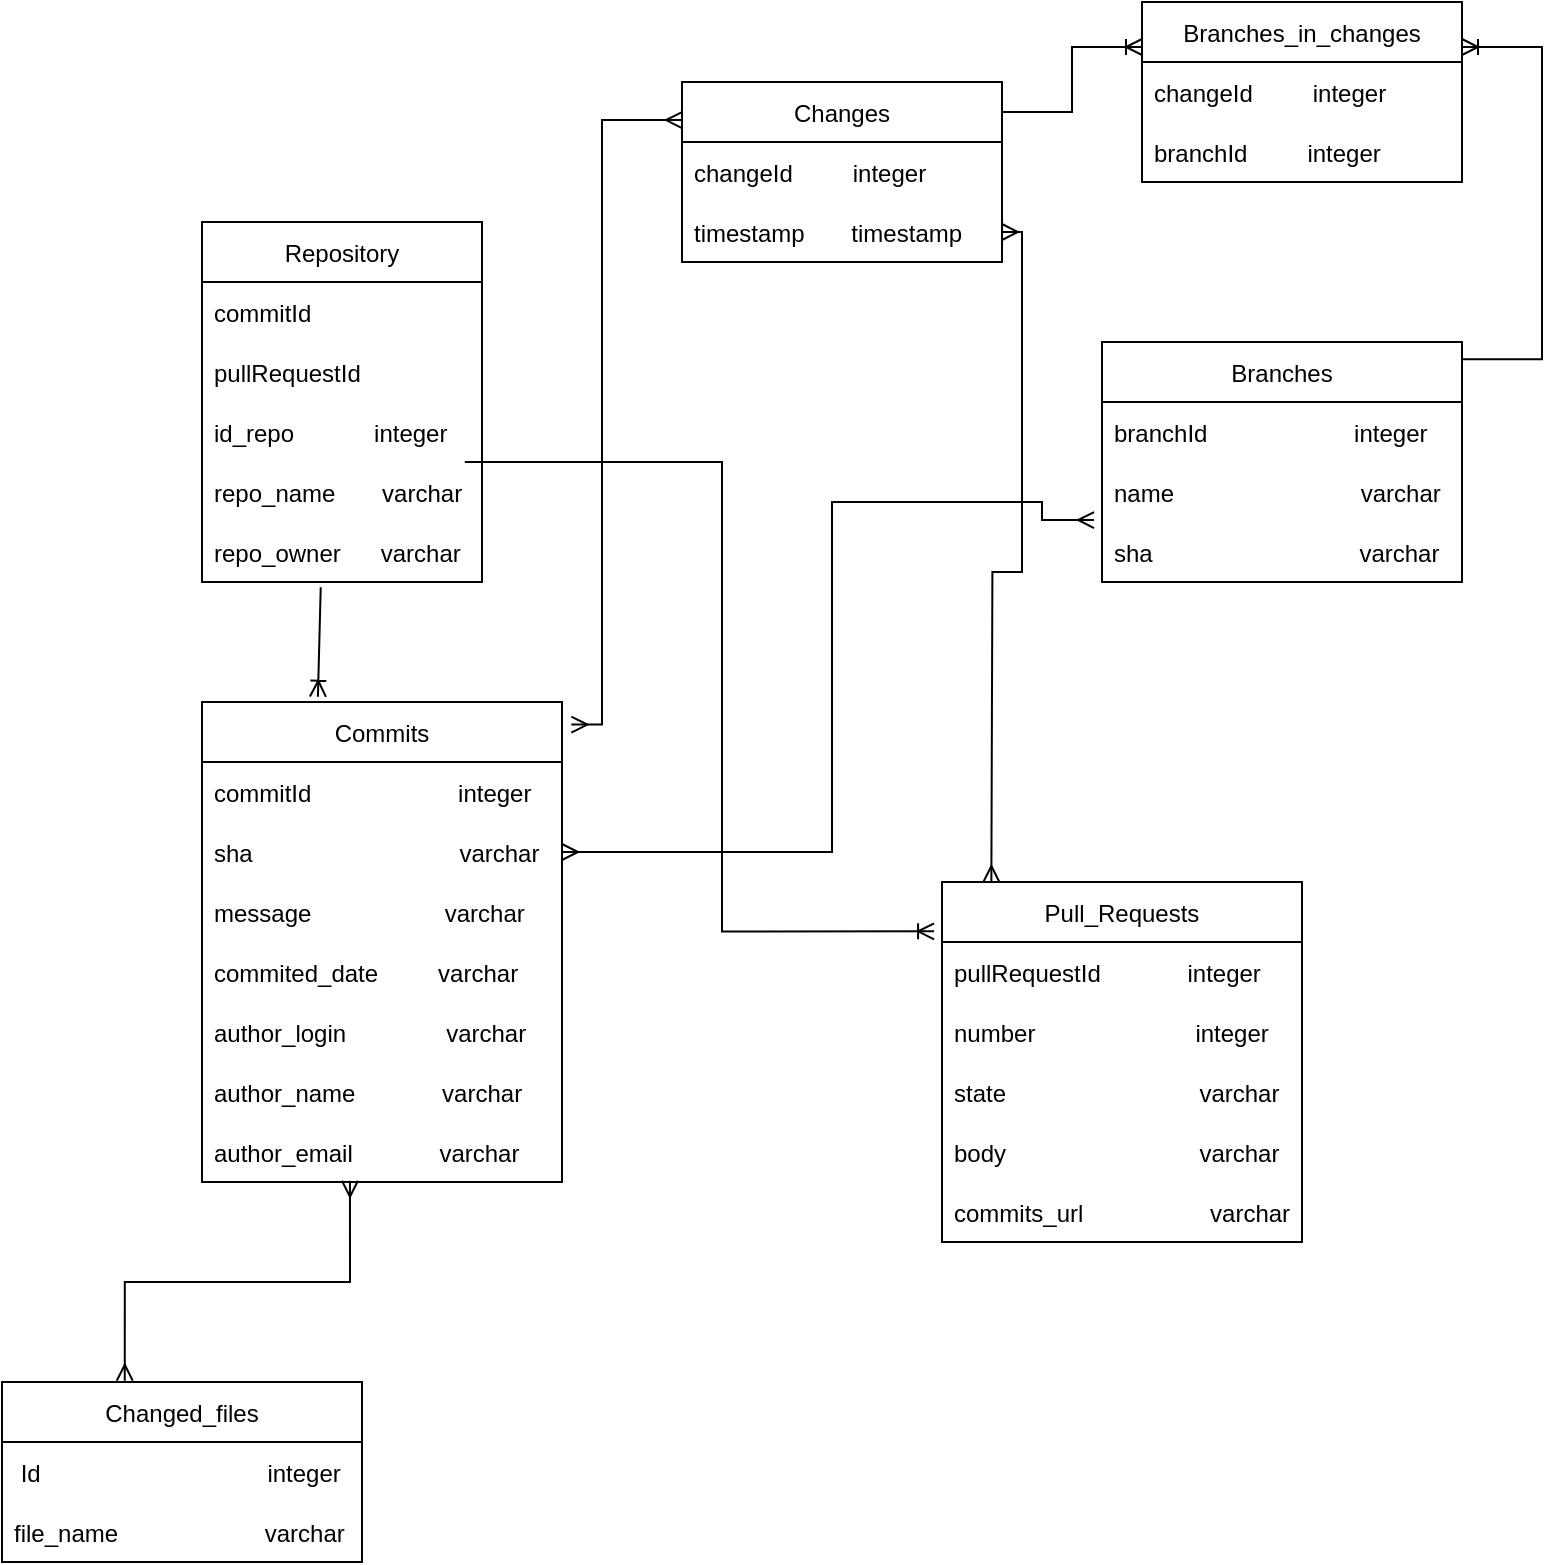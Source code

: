 <mxfile version="18.0.1" type="device"><diagram id="Cqj6TSS_lihINNoY1A-k" name="Page-1"><mxGraphModel dx="1022" dy="539" grid="1" gridSize="10" guides="1" tooltips="1" connect="1" arrows="1" fold="1" page="1" pageScale="1" pageWidth="850" pageHeight="1100" math="0" shadow="0"><root><mxCell id="0"/><mxCell id="1" parent="0"/><mxCell id="I_u-psq-B4wg5pNV77jE-1" value="Repository" style="swimlane;fontStyle=0;childLayout=stackLayout;horizontal=1;startSize=30;horizontalStack=0;resizeParent=1;resizeParentMax=0;resizeLast=0;collapsible=1;marginBottom=0;" parent="1" vertex="1"><mxGeometry x="120" y="150" width="140" height="180" as="geometry"><mxRectangle x="120" y="150" width="90" height="30" as="alternateBounds"/></mxGeometry></mxCell><mxCell id="H7H6hsuACClbFSuX4i43-6" value="commitId" style="text;strokeColor=none;fillColor=none;align=left;verticalAlign=middle;spacingLeft=4;spacingRight=4;overflow=hidden;points=[[0,0.5],[1,0.5]];portConstraint=eastwest;rotatable=0;" vertex="1" parent="I_u-psq-B4wg5pNV77jE-1"><mxGeometry y="30" width="140" height="30" as="geometry"/></mxCell><mxCell id="H7H6hsuACClbFSuX4i43-7" value="pullRequestId" style="text;strokeColor=none;fillColor=none;align=left;verticalAlign=middle;spacingLeft=4;spacingRight=4;overflow=hidden;points=[[0,0.5],[1,0.5]];portConstraint=eastwest;rotatable=0;" vertex="1" parent="I_u-psq-B4wg5pNV77jE-1"><mxGeometry y="60" width="140" height="30" as="geometry"/></mxCell><mxCell id="I_u-psq-B4wg5pNV77jE-2" value="id_repo            integer" style="text;strokeColor=none;fillColor=none;align=left;verticalAlign=middle;spacingLeft=4;spacingRight=4;overflow=hidden;points=[[0,0.5],[1,0.5]];portConstraint=eastwest;rotatable=0;" parent="I_u-psq-B4wg5pNV77jE-1" vertex="1"><mxGeometry y="90" width="140" height="30" as="geometry"/></mxCell><mxCell id="I_u-psq-B4wg5pNV77jE-3" value="repo_name       varchar" style="text;strokeColor=none;fillColor=none;align=left;verticalAlign=middle;spacingLeft=4;spacingRight=4;overflow=hidden;points=[[0,0.5],[1,0.5]];portConstraint=eastwest;rotatable=0;" parent="I_u-psq-B4wg5pNV77jE-1" vertex="1"><mxGeometry y="120" width="140" height="30" as="geometry"/></mxCell><mxCell id="I_u-psq-B4wg5pNV77jE-4" value="repo_owner      varchar" style="text;strokeColor=none;fillColor=none;align=left;verticalAlign=middle;spacingLeft=4;spacingRight=4;overflow=hidden;points=[[0,0.5],[1,0.5]];portConstraint=eastwest;rotatable=0;" parent="I_u-psq-B4wg5pNV77jE-1" vertex="1"><mxGeometry y="150" width="140" height="30" as="geometry"/></mxCell><mxCell id="I_u-psq-B4wg5pNV77jE-9" value="Changes" style="swimlane;fontStyle=0;childLayout=stackLayout;horizontal=1;startSize=30;horizontalStack=0;resizeParent=1;resizeParentMax=0;resizeLast=0;collapsible=1;marginBottom=0;" parent="1" vertex="1"><mxGeometry x="360" y="80" width="160" height="90" as="geometry"/></mxCell><mxCell id="I_u-psq-B4wg5pNV77jE-10" value="changeId         integer" style="text;strokeColor=none;fillColor=none;align=left;verticalAlign=middle;spacingLeft=4;spacingRight=4;overflow=hidden;points=[[0,0.5],[1,0.5]];portConstraint=eastwest;rotatable=0;" parent="I_u-psq-B4wg5pNV77jE-9" vertex="1"><mxGeometry y="30" width="160" height="30" as="geometry"/></mxCell><mxCell id="I_u-psq-B4wg5pNV77jE-11" value="timestamp       timestamp" style="text;strokeColor=none;fillColor=none;align=left;verticalAlign=middle;spacingLeft=4;spacingRight=4;overflow=hidden;points=[[0,0.5],[1,0.5]];portConstraint=eastwest;rotatable=0;" parent="I_u-psq-B4wg5pNV77jE-9" vertex="1"><mxGeometry y="60" width="160" height="30" as="geometry"/></mxCell><mxCell id="I_u-psq-B4wg5pNV77jE-14" value="Commits" style="swimlane;fontStyle=0;childLayout=stackLayout;horizontal=1;startSize=30;horizontalStack=0;resizeParent=1;resizeParentMax=0;resizeLast=0;collapsible=1;marginBottom=0;" parent="1" vertex="1"><mxGeometry x="120" y="390" width="180" height="240" as="geometry"/></mxCell><mxCell id="I_u-psq-B4wg5pNV77jE-15" value="commitId                      integer" style="text;strokeColor=none;fillColor=none;align=left;verticalAlign=middle;spacingLeft=4;spacingRight=4;overflow=hidden;points=[[0,0.5],[1,0.5]];portConstraint=eastwest;rotatable=0;" parent="I_u-psq-B4wg5pNV77jE-14" vertex="1"><mxGeometry y="30" width="180" height="30" as="geometry"/></mxCell><mxCell id="I_u-psq-B4wg5pNV77jE-16" value="sha                               varchar" style="text;strokeColor=none;fillColor=none;align=left;verticalAlign=middle;spacingLeft=4;spacingRight=4;overflow=hidden;points=[[0,0.5],[1,0.5]];portConstraint=eastwest;rotatable=0;" parent="I_u-psq-B4wg5pNV77jE-14" vertex="1"><mxGeometry y="60" width="180" height="30" as="geometry"/></mxCell><mxCell id="I_u-psq-B4wg5pNV77jE-17" value="message                    varchar" style="text;strokeColor=none;fillColor=none;align=left;verticalAlign=middle;spacingLeft=4;spacingRight=4;overflow=hidden;points=[[0,0.5],[1,0.5]];portConstraint=eastwest;rotatable=0;" parent="I_u-psq-B4wg5pNV77jE-14" vertex="1"><mxGeometry y="90" width="180" height="30" as="geometry"/></mxCell><mxCell id="I_u-psq-B4wg5pNV77jE-19" value="commited_date         varchar" style="text;strokeColor=none;fillColor=none;align=left;verticalAlign=middle;spacingLeft=4;spacingRight=4;overflow=hidden;points=[[0,0.5],[1,0.5]];portConstraint=eastwest;rotatable=0;" parent="I_u-psq-B4wg5pNV77jE-14" vertex="1"><mxGeometry y="120" width="180" height="30" as="geometry"/></mxCell><mxCell id="I_u-psq-B4wg5pNV77jE-21" value="author_login               varchar" style="text;strokeColor=none;fillColor=none;align=left;verticalAlign=middle;spacingLeft=4;spacingRight=4;overflow=hidden;points=[[0,0.5],[1,0.5]];portConstraint=eastwest;rotatable=0;" parent="I_u-psq-B4wg5pNV77jE-14" vertex="1"><mxGeometry y="150" width="180" height="30" as="geometry"/></mxCell><mxCell id="I_u-psq-B4wg5pNV77jE-20" value="author_name             varchar" style="text;strokeColor=none;fillColor=none;align=left;verticalAlign=middle;spacingLeft=4;spacingRight=4;overflow=hidden;points=[[0,0.5],[1,0.5]];portConstraint=eastwest;rotatable=0;" parent="I_u-psq-B4wg5pNV77jE-14" vertex="1"><mxGeometry y="180" width="180" height="30" as="geometry"/></mxCell><mxCell id="I_u-psq-B4wg5pNV77jE-23" value="author_email             varchar" style="text;strokeColor=none;fillColor=none;align=left;verticalAlign=middle;spacingLeft=4;spacingRight=4;overflow=hidden;points=[[0,0.5],[1,0.5]];portConstraint=eastwest;rotatable=0;" parent="I_u-psq-B4wg5pNV77jE-14" vertex="1"><mxGeometry y="210" width="180" height="30" as="geometry"/></mxCell><mxCell id="I_u-psq-B4wg5pNV77jE-24" value="Pull_Requests" style="swimlane;fontStyle=0;childLayout=stackLayout;horizontal=1;startSize=30;horizontalStack=0;resizeParent=1;resizeParentMax=0;resizeLast=0;collapsible=1;marginBottom=0;" parent="1" vertex="1"><mxGeometry x="490" y="480" width="180" height="180" as="geometry"><mxRectangle x="390" y="510" width="110" height="30" as="alternateBounds"/></mxGeometry></mxCell><mxCell id="I_u-psq-B4wg5pNV77jE-25" value="pullRequestId             integer" style="text;strokeColor=none;fillColor=none;align=left;verticalAlign=middle;spacingLeft=4;spacingRight=4;overflow=hidden;points=[[0,0.5],[1,0.5]];portConstraint=eastwest;rotatable=0;" parent="I_u-psq-B4wg5pNV77jE-24" vertex="1"><mxGeometry y="30" width="180" height="30" as="geometry"/></mxCell><mxCell id="I_u-psq-B4wg5pNV77jE-26" value="number                        integer" style="text;strokeColor=none;fillColor=none;align=left;verticalAlign=middle;spacingLeft=4;spacingRight=4;overflow=hidden;points=[[0,0.5],[1,0.5]];portConstraint=eastwest;rotatable=0;" parent="I_u-psq-B4wg5pNV77jE-24" vertex="1"><mxGeometry y="60" width="180" height="30" as="geometry"/></mxCell><mxCell id="I_u-psq-B4wg5pNV77jE-27" value="state                             varchar" style="text;strokeColor=none;fillColor=none;align=left;verticalAlign=middle;spacingLeft=4;spacingRight=4;overflow=hidden;points=[[0,0.5],[1,0.5]];portConstraint=eastwest;rotatable=0;" parent="I_u-psq-B4wg5pNV77jE-24" vertex="1"><mxGeometry y="90" width="180" height="30" as="geometry"/></mxCell><mxCell id="I_u-psq-B4wg5pNV77jE-28" value="body                             varchar" style="text;strokeColor=none;fillColor=none;align=left;verticalAlign=middle;spacingLeft=4;spacingRight=4;overflow=hidden;points=[[0,0.5],[1,0.5]];portConstraint=eastwest;rotatable=0;" parent="I_u-psq-B4wg5pNV77jE-24" vertex="1"><mxGeometry y="120" width="180" height="30" as="geometry"/></mxCell><mxCell id="NgRBlooVQe67CimjH_4s-1" value="commits_url                   varchar                     " style="text;strokeColor=none;fillColor=none;align=left;verticalAlign=middle;spacingLeft=4;spacingRight=4;overflow=hidden;points=[[0,0.5],[1,0.5]];portConstraint=eastwest;rotatable=0;" parent="I_u-psq-B4wg5pNV77jE-24" vertex="1"><mxGeometry y="150" width="180" height="30" as="geometry"/></mxCell><mxCell id="I_u-psq-B4wg5pNV77jE-33" value="Branches" style="swimlane;fontStyle=0;childLayout=stackLayout;horizontal=1;startSize=30;horizontalStack=0;resizeParent=1;resizeParentMax=0;resizeLast=0;collapsible=1;marginBottom=0;" parent="1" vertex="1"><mxGeometry x="570" y="210" width="180" height="120" as="geometry"/></mxCell><mxCell id="I_u-psq-B4wg5pNV77jE-34" value="branchId                      integer" style="text;strokeColor=none;fillColor=none;align=left;verticalAlign=middle;spacingLeft=4;spacingRight=4;overflow=hidden;points=[[0,0.5],[1,0.5]];portConstraint=eastwest;rotatable=0;" parent="I_u-psq-B4wg5pNV77jE-33" vertex="1"><mxGeometry y="30" width="180" height="30" as="geometry"/></mxCell><mxCell id="I_u-psq-B4wg5pNV77jE-35" value="name                            varchar" style="text;strokeColor=none;fillColor=none;align=left;verticalAlign=middle;spacingLeft=4;spacingRight=4;overflow=hidden;points=[[0,0.5],[1,0.5]];portConstraint=eastwest;rotatable=0;" parent="I_u-psq-B4wg5pNV77jE-33" vertex="1"><mxGeometry y="60" width="180" height="30" as="geometry"/></mxCell><mxCell id="I_u-psq-B4wg5pNV77jE-36" value="sha                               varchar" style="text;strokeColor=none;fillColor=none;align=left;verticalAlign=middle;spacingLeft=4;spacingRight=4;overflow=hidden;points=[[0,0.5],[1,0.5]];portConstraint=eastwest;rotatable=0;" parent="I_u-psq-B4wg5pNV77jE-33" vertex="1"><mxGeometry y="90" width="180" height="30" as="geometry"/></mxCell><mxCell id="I_u-psq-B4wg5pNV77jE-45" value="" style="edgeStyle=orthogonalEdgeStyle;fontSize=12;html=1;endArrow=ERmany;startArrow=ERmany;exitX=1;exitY=0.5;exitDx=0;exitDy=0;entryX=-0.022;entryY=-0.033;entryDx=0;entryDy=0;entryPerimeter=0;strokeColor=default;rounded=0;" parent="1" source="I_u-psq-B4wg5pNV77jE-16" target="I_u-psq-B4wg5pNV77jE-36" edge="1"><mxGeometry width="100" height="100" relative="1" as="geometry"><mxPoint x="310" y="340" as="sourcePoint"/><mxPoint x="410" y="240" as="targetPoint"/><Array as="points"><mxPoint x="435" y="465"/><mxPoint x="435" y="290"/><mxPoint x="540" y="290"/><mxPoint x="540" y="299"/></Array></mxGeometry></mxCell><mxCell id="yWD2_39DwqfXsuWBJpUO-2" value="Branches_in_changes" style="swimlane;fontStyle=0;childLayout=stackLayout;horizontal=1;startSize=30;horizontalStack=0;resizeParent=1;resizeParentMax=0;resizeLast=0;collapsible=1;marginBottom=0;" parent="1" vertex="1"><mxGeometry x="590" y="40" width="160" height="90" as="geometry"><mxRectangle x="590" y="40" width="150" height="30" as="alternateBounds"/></mxGeometry></mxCell><mxCell id="yWD2_39DwqfXsuWBJpUO-3" value="changeId         integer" style="text;strokeColor=none;fillColor=none;align=left;verticalAlign=middle;spacingLeft=4;spacingRight=4;overflow=hidden;points=[[0,0.5],[1,0.5]];portConstraint=eastwest;rotatable=0;" parent="yWD2_39DwqfXsuWBJpUO-2" vertex="1"><mxGeometry y="30" width="160" height="30" as="geometry"/></mxCell><mxCell id="yWD2_39DwqfXsuWBJpUO-4" value="branchId         integer" style="text;strokeColor=none;fillColor=none;align=left;verticalAlign=middle;spacingLeft=4;spacingRight=4;overflow=hidden;points=[[0,0.5],[1,0.5]];portConstraint=eastwest;rotatable=0;" parent="yWD2_39DwqfXsuWBJpUO-2" vertex="1"><mxGeometry y="60" width="160" height="30" as="geometry"/></mxCell><mxCell id="yWD2_39DwqfXsuWBJpUO-7" value="" style="edgeStyle=elbowEdgeStyle;fontSize=12;html=1;endArrow=ERoneToMany;rounded=0;entryX=0;entryY=0.25;entryDx=0;entryDy=0;" parent="1" target="yWD2_39DwqfXsuWBJpUO-2" edge="1"><mxGeometry width="100" height="100" relative="1" as="geometry"><mxPoint x="520" y="95" as="sourcePoint"/><mxPoint x="546.02" y="87.96" as="targetPoint"/></mxGeometry></mxCell><mxCell id="5fg8XfTopZYE1wNwo7Wx-2" value="Changed_files" style="swimlane;fontStyle=0;childLayout=stackLayout;horizontal=1;startSize=30;horizontalStack=0;resizeParent=1;resizeParentMax=0;resizeLast=0;collapsible=1;marginBottom=0;" parent="1" vertex="1"><mxGeometry x="20" y="730" width="180" height="90" as="geometry"><mxRectangle x="390" y="510" width="110" height="30" as="alternateBounds"/></mxGeometry></mxCell><mxCell id="5fg8XfTopZYE1wNwo7Wx-3" value=" Id                                  integer" style="text;strokeColor=none;fillColor=none;align=left;verticalAlign=middle;spacingLeft=4;spacingRight=4;overflow=hidden;points=[[0,0.5],[1,0.5]];portConstraint=eastwest;rotatable=0;" parent="5fg8XfTopZYE1wNwo7Wx-2" vertex="1"><mxGeometry y="30" width="180" height="30" as="geometry"/></mxCell><mxCell id="5fg8XfTopZYE1wNwo7Wx-4" value="file_name                      varchar" style="text;strokeColor=none;fillColor=none;align=left;verticalAlign=middle;spacingLeft=4;spacingRight=4;overflow=hidden;points=[[0,0.5],[1,0.5]];portConstraint=eastwest;rotatable=0;" parent="5fg8XfTopZYE1wNwo7Wx-2" vertex="1"><mxGeometry y="60" width="180" height="30" as="geometry"/></mxCell><mxCell id="VGG3VlHLvk6mHdj53nVJ-2" value="" style="fontSize=12;html=1;endArrow=ERoneToMany;rounded=0;strokeColor=default;exitX=0.424;exitY=1.089;exitDx=0;exitDy=0;exitPerimeter=0;entryX=0.322;entryY=-0.011;entryDx=0;entryDy=0;entryPerimeter=0;" parent="1" source="I_u-psq-B4wg5pNV77jE-4" target="I_u-psq-B4wg5pNV77jE-14" edge="1"><mxGeometry width="100" height="100" relative="1" as="geometry"><mxPoint x="260" y="320" as="sourcePoint"/><mxPoint x="180" y="380" as="targetPoint"/></mxGeometry></mxCell><mxCell id="H7H6hsuACClbFSuX4i43-1" value="" style="edgeStyle=orthogonalEdgeStyle;fontSize=12;html=1;endArrow=ERmany;startArrow=ERmany;exitX=0.341;exitY=-0.007;exitDx=0;exitDy=0;strokeColor=default;rounded=0;exitPerimeter=0;entryX=0.411;entryY=0.978;entryDx=0;entryDy=0;entryPerimeter=0;" edge="1" parent="1" source="5fg8XfTopZYE1wNwo7Wx-2" target="I_u-psq-B4wg5pNV77jE-23"><mxGeometry width="100" height="100" relative="1" as="geometry"><mxPoint x="-66.04" y="645" as="sourcePoint"/><mxPoint x="180" y="640" as="targetPoint"/></mxGeometry></mxCell><mxCell id="H7H6hsuACClbFSuX4i43-2" value="" style="fontSize=12;html=1;endArrow=ERoneToMany;rounded=0;strokeColor=default;exitX=0.424;exitY=1.089;exitDx=0;exitDy=0;exitPerimeter=0;entryX=-0.022;entryY=0.137;entryDx=0;entryDy=0;entryPerimeter=0;edgeStyle=orthogonalEdgeStyle;" edge="1" parent="1" target="I_u-psq-B4wg5pNV77jE-24"><mxGeometry width="100" height="100" relative="1" as="geometry"><mxPoint x="251.4" y="270.0" as="sourcePoint"/><mxPoint x="250.0" y="384.69" as="targetPoint"/><Array as="points"><mxPoint x="380" y="270"/><mxPoint x="380" y="505"/></Array></mxGeometry></mxCell><mxCell id="H7H6hsuACClbFSuX4i43-3" value="" style="edgeStyle=orthogonalEdgeStyle;fontSize=12;html=1;endArrow=ERmany;startArrow=ERmany;exitX=1.026;exitY=0.047;exitDx=0;exitDy=0;entryX=-0.022;entryY=-0.033;entryDx=0;entryDy=0;entryPerimeter=0;strokeColor=default;rounded=0;exitPerimeter=0;" edge="1" parent="1" source="I_u-psq-B4wg5pNV77jE-14"><mxGeometry width="100" height="100" relative="1" as="geometry"><mxPoint x="93.96" y="265" as="sourcePoint"/><mxPoint x="360" y="99.01" as="targetPoint"/><Array as="points"><mxPoint x="320" y="401"/><mxPoint x="320" y="99"/></Array></mxGeometry></mxCell><mxCell id="H7H6hsuACClbFSuX4i43-4" value="" style="edgeStyle=orthogonalEdgeStyle;fontSize=12;html=1;endArrow=ERmany;startArrow=ERmany;exitX=1.026;exitY=0.047;exitDx=0;exitDy=0;entryX=1;entryY=0.5;entryDx=0;entryDy=0;strokeColor=default;rounded=0;exitPerimeter=0;" edge="1" parent="1" target="I_u-psq-B4wg5pNV77jE-11"><mxGeometry width="100" height="100" relative="1" as="geometry"><mxPoint x="514.68" y="479.98" as="sourcePoint"/><mxPoint x="570" y="177.71" as="targetPoint"/></mxGeometry></mxCell><mxCell id="H7H6hsuACClbFSuX4i43-5" value="" style="edgeStyle=orthogonalEdgeStyle;fontSize=12;html=1;endArrow=ERoneToMany;rounded=0;exitX=1;exitY=0.072;exitDx=0;exitDy=0;exitPerimeter=0;entryX=1;entryY=0.25;entryDx=0;entryDy=0;" edge="1" parent="1" source="I_u-psq-B4wg5pNV77jE-33" target="yWD2_39DwqfXsuWBJpUO-2"><mxGeometry width="100" height="100" relative="1" as="geometry"><mxPoint x="789.98" y="86.02" as="sourcePoint"/><mxPoint x="785.92" y="163.98" as="targetPoint"/><Array as="points"><mxPoint x="790" y="219"/><mxPoint x="790" y="63"/></Array></mxGeometry></mxCell></root></mxGraphModel></diagram></mxfile>